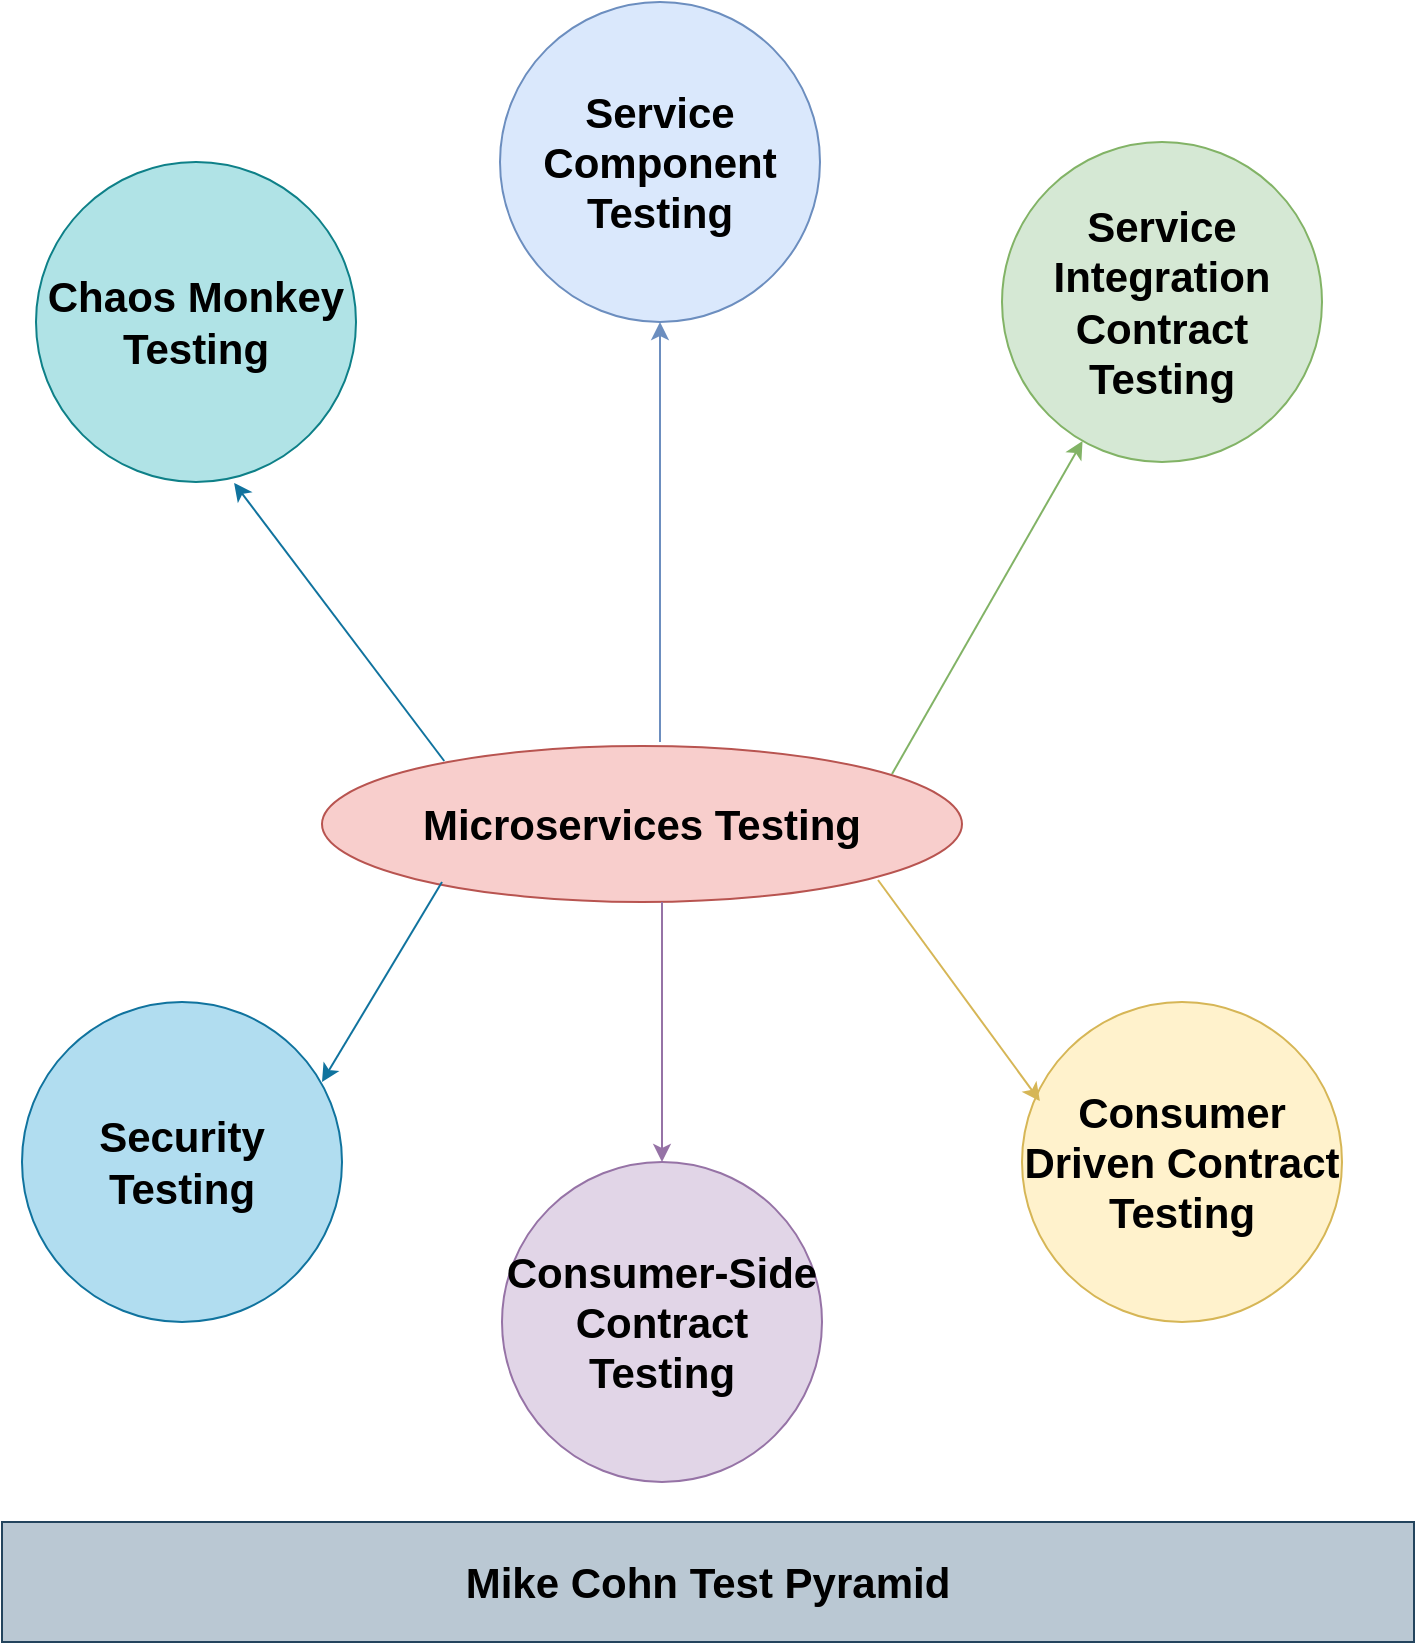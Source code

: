 <mxfile version="21.1.7" type="device" pages="3">
  <diagram name="Microservices Testing" id="JK1hLLfRfnbldbWE0ELE">
    <mxGraphModel dx="1434" dy="763" grid="0" gridSize="10" guides="1" tooltips="1" connect="1" arrows="1" fold="1" page="1" pageScale="1" pageWidth="850" pageHeight="1100" math="0" shadow="0">
      <root>
        <mxCell id="0" />
        <mxCell id="1" parent="0" />
        <mxCell id="3uR0zrk3g5gVDk2hLhBI-1" value="&lt;p class=&quot;graf graf--p&quot; name=&quot;955c&quot;&gt;&lt;strong class=&quot;markup--strong markup--p-strong&quot;&gt;&lt;font style=&quot;font-size: 21px;&quot;&gt;Service Integration Contract Testing&lt;/font&gt;&lt;/strong&gt;&lt;/p&gt;" style="ellipse;whiteSpace=wrap;html=1;aspect=fixed;fillColor=#d5e8d4;strokeColor=#82b366;" parent="1" vertex="1">
          <mxGeometry x="530" y="90" width="160" height="160" as="geometry" />
        </mxCell>
        <mxCell id="3uR0zrk3g5gVDk2hLhBI-2" value="&lt;font style=&quot;font-size: 21px;&quot;&gt;&lt;b&gt;Service Component Testing&lt;/b&gt;&lt;/font&gt;" style="ellipse;whiteSpace=wrap;html=1;aspect=fixed;fillColor=#dae8fc;strokeColor=#6c8ebf;" parent="1" vertex="1">
          <mxGeometry x="279" y="20" width="160" height="160" as="geometry" />
        </mxCell>
        <mxCell id="3uR0zrk3g5gVDk2hLhBI-3" value="&lt;p class=&quot;graf graf--p&quot; name=&quot;59b5&quot;&gt;&lt;strong class=&quot;markup--strong markup--p-strong&quot;&gt;&lt;font style=&quot;font-size: 21px;&quot;&gt;Consumer Driven&amp;nbsp;&lt;/font&gt;&lt;/strong&gt;&lt;strong style=&quot;background-color: initial;&quot; class=&quot;markup--strong markup--p-strong&quot;&gt;&lt;font style=&quot;font-size: 21px;&quot;&gt;Contract Testing&lt;/font&gt;&lt;/strong&gt;&lt;/p&gt;" style="ellipse;whiteSpace=wrap;html=1;aspect=fixed;fillColor=#fff2cc;strokeColor=#d6b656;" parent="1" vertex="1">
          <mxGeometry x="540" y="520" width="160" height="160" as="geometry" />
        </mxCell>
        <mxCell id="3uR0zrk3g5gVDk2hLhBI-4" value="&lt;p class=&quot;graf graf--p&quot; name=&quot;4623&quot;&gt;&lt;strong class=&quot;markup--strong markup--p-strong&quot;&gt;&lt;font style=&quot;font-size: 21px;&quot;&gt;Consumer-Side Contract Testing&lt;/font&gt;&lt;/strong&gt;&lt;/p&gt;" style="ellipse;whiteSpace=wrap;html=1;aspect=fixed;fillColor=#e1d5e7;strokeColor=#9673a6;" parent="1" vertex="1">
          <mxGeometry x="280" y="600" width="160" height="160" as="geometry" />
        </mxCell>
        <mxCell id="3uR0zrk3g5gVDk2hLhBI-6" value="&lt;font style=&quot;font-size: 21px;&quot;&gt;&lt;b&gt;Microservices Testing&lt;/b&gt;&lt;/font&gt;" style="ellipse;whiteSpace=wrap;html=1;fillColor=#f8cecc;strokeColor=#b85450;" parent="1" vertex="1">
          <mxGeometry x="190" y="392" width="320" height="78" as="geometry" />
        </mxCell>
        <mxCell id="3uR0zrk3g5gVDk2hLhBI-7" value="" style="endArrow=classic;html=1;rounded=0;fillColor=#dae8fc;strokeColor=#6c8ebf;" parent="1" edge="1">
          <mxGeometry width="50" height="50" relative="1" as="geometry">
            <mxPoint x="359" y="390" as="sourcePoint" />
            <mxPoint x="359" y="180" as="targetPoint" />
          </mxGeometry>
        </mxCell>
        <mxCell id="3uR0zrk3g5gVDk2hLhBI-8" value="" style="endArrow=classic;html=1;rounded=0;fillColor=#d5e8d4;strokeColor=#82b366;" parent="1" target="3uR0zrk3g5gVDk2hLhBI-1" edge="1">
          <mxGeometry width="50" height="50" relative="1" as="geometry">
            <mxPoint x="475" y="406" as="sourcePoint" />
            <mxPoint x="571.96" y="261.44" as="targetPoint" />
          </mxGeometry>
        </mxCell>
        <mxCell id="3uR0zrk3g5gVDk2hLhBI-9" value="" style="endArrow=classic;html=1;rounded=0;fillColor=#e1d5e7;strokeColor=#9673a6;" parent="1" target="3uR0zrk3g5gVDk2hLhBI-4" edge="1">
          <mxGeometry width="50" height="50" relative="1" as="geometry">
            <mxPoint x="360" y="470" as="sourcePoint" />
            <mxPoint x="570" y="440" as="targetPoint" />
          </mxGeometry>
        </mxCell>
        <mxCell id="3uR0zrk3g5gVDk2hLhBI-10" value="" style="endArrow=classic;html=1;rounded=0;fillColor=#fff2cc;strokeColor=#d6b656;entryX=0.006;entryY=0.316;entryDx=0;entryDy=0;entryPerimeter=0;" parent="1" edge="1">
          <mxGeometry width="50" height="50" relative="1" as="geometry">
            <mxPoint x="468" y="459" as="sourcePoint" />
            <mxPoint x="548.96" y="569.56" as="targetPoint" />
          </mxGeometry>
        </mxCell>
        <mxCell id="3uR0zrk3g5gVDk2hLhBI-11" value="&lt;p class=&quot;graf graf--p&quot; name=&quot;ac41&quot;&gt;&lt;strong class=&quot;markup--strong markup--p-strong&quot;&gt;&lt;font style=&quot;font-size: 21px;&quot;&gt;Mike Cohn Test Pyramid&lt;/font&gt;&lt;/strong&gt;&lt;/p&gt;" style="rounded=0;whiteSpace=wrap;html=1;fillColor=#bac8d3;strokeColor=#23445d;" parent="1" vertex="1">
          <mxGeometry x="30" y="780" width="706" height="60" as="geometry" />
        </mxCell>
        <mxCell id="3uR0zrk3g5gVDk2hLhBI-14" value="&lt;p class=&quot;graf graf--p&quot; name=&quot;59b5&quot;&gt;&lt;span style=&quot;font-size: 21px;&quot;&gt;&lt;b&gt;Chaos Monkey Testing&lt;/b&gt;&lt;/span&gt;&lt;/p&gt;" style="ellipse;whiteSpace=wrap;html=1;aspect=fixed;fillColor=#b0e3e6;strokeColor=#0e8088;" parent="1" vertex="1">
          <mxGeometry x="47" y="100" width="160" height="160" as="geometry" />
        </mxCell>
        <mxCell id="3uR0zrk3g5gVDk2hLhBI-15" value="" style="endArrow=classic;html=1;rounded=0;exitX=0.191;exitY=0.096;exitDx=0;exitDy=0;fillColor=#b1ddf0;strokeColor=#10739e;exitPerimeter=0;entryX=0.619;entryY=1.003;entryDx=0;entryDy=0;entryPerimeter=0;" parent="1" source="3uR0zrk3g5gVDk2hLhBI-6" target="3uR0zrk3g5gVDk2hLhBI-14" edge="1">
          <mxGeometry width="50" height="50" relative="1" as="geometry">
            <mxPoint x="430" y="760" as="sourcePoint" />
            <mxPoint x="150" y="270" as="targetPoint" />
          </mxGeometry>
        </mxCell>
        <mxCell id="3uR0zrk3g5gVDk2hLhBI-16" value="&lt;p class=&quot;graf graf--p&quot; name=&quot;59b5&quot;&gt;&lt;strong style=&quot;background-color: initial;&quot; class=&quot;markup--strong markup--p-strong&quot;&gt;&lt;font style=&quot;font-size: 21px;&quot;&gt;Security Testing&lt;/font&gt;&lt;/strong&gt;&lt;/p&gt;" style="ellipse;whiteSpace=wrap;html=1;aspect=fixed;fillColor=#b1ddf0;strokeColor=#10739e;" parent="1" vertex="1">
          <mxGeometry x="40" y="520" width="160" height="160" as="geometry" />
        </mxCell>
        <mxCell id="3uR0zrk3g5gVDk2hLhBI-17" value="" style="endArrow=classic;html=1;rounded=0;fillColor=#b1ddf0;strokeColor=#10739e;" parent="1" edge="1">
          <mxGeometry width="50" height="50" relative="1" as="geometry">
            <mxPoint x="250" y="460" as="sourcePoint" />
            <mxPoint x="190" y="560" as="targetPoint" />
          </mxGeometry>
        </mxCell>
      </root>
    </mxGraphModel>
  </diagram>
  <diagram id="hJLk7sGYebD7ID1PFhLz" name="Designing Data Intensive Microservices">
    <mxGraphModel dx="1434" dy="763" grid="0" gridSize="10" guides="1" tooltips="1" connect="1" arrows="1" fold="1" page="1" pageScale="1" pageWidth="850" pageHeight="1100" math="0" shadow="0">
      <root>
        <mxCell id="0" />
        <mxCell id="1" parent="0" />
        <mxCell id="NN4CmU90Rl8JpEohiqoj-1" value="&lt;p class=&quot;graf graf--p&quot;&gt;&lt;strong class=&quot;markup--strong markup--p-strong&quot;&gt;&lt;font style=&quot;font-size: 16px;&quot;&gt;Choosing the Database Technology&lt;/font&gt;&lt;/strong&gt;&lt;/p&gt;" style="rounded=1;whiteSpace=wrap;html=1;fillColor=#ffe6cc;strokeColor=#d79b00;" parent="1" vertex="1">
          <mxGeometry x="7" y="420" width="336" height="60" as="geometry" />
        </mxCell>
        <mxCell id="NN4CmU90Rl8JpEohiqoj-2" value="&lt;p class=&quot;graf graf--p&quot;&gt;&lt;strong class=&quot;markup--strong markup--p-strong&quot;&gt;&lt;font style=&quot;font-size: 16px;&quot;&gt;Database Schema Design&lt;/font&gt;&lt;/strong&gt;&lt;/p&gt;" style="rounded=1;whiteSpace=wrap;html=1;fillColor=#dae8fc;strokeColor=#6c8ebf;" parent="1" vertex="1">
          <mxGeometry x="103" y="496" width="313" height="60" as="geometry" />
        </mxCell>
        <mxCell id="NN4CmU90Rl8JpEohiqoj-3" value="&lt;p class=&quot;graf graf--p&quot;&gt;&lt;strong class=&quot;markup--strong markup--p-strong&quot;&gt;&lt;font style=&quot;font-size: 16px;&quot;&gt;Choosing the Messaging Technology&lt;/font&gt;&lt;/strong&gt;&lt;/p&gt;" style="rounded=1;whiteSpace=wrap;html=1;fillColor=#b1ddf0;strokeColor=#10739e;" parent="1" vertex="1">
          <mxGeometry x="409" y="801" width="309" height="60" as="geometry" />
        </mxCell>
        <mxCell id="NN4CmU90Rl8JpEohiqoj-4" value="&lt;p class=&quot;graf graf--p&quot;&gt;&lt;strong class=&quot;markup--strong markup--p-strong&quot;&gt;&lt;font style=&quot;font-size: 16px;&quot;&gt;Continuous monitoring and optimization&lt;/font&gt;&lt;/strong&gt;&lt;/p&gt;" style="rounded=1;whiteSpace=wrap;html=1;fillColor=#d0cee2;strokeColor=#56517e;" parent="1" vertex="1">
          <mxGeometry x="478" y="880" width="319" height="60" as="geometry" />
        </mxCell>
        <mxCell id="NN4CmU90Rl8JpEohiqoj-5" value="&lt;p class=&quot;graf graf--p&quot;&gt;&lt;strong class=&quot;markup--strong markup--p-strong&quot;&gt;&lt;font style=&quot;font-size: 16px;&quot;&gt;Implementing Pagination at the API Layer&lt;/font&gt;&lt;/strong&gt;&lt;/p&gt;" style="rounded=1;whiteSpace=wrap;html=1;fillColor=#f5f5f5;fontColor=#333333;strokeColor=#666666;" parent="1" vertex="1">
          <mxGeometry x="334" y="724" width="339" height="60" as="geometry" />
        </mxCell>
        <mxCell id="NN4CmU90Rl8JpEohiqoj-6" value="&lt;p style=&quot;font-size: 16px;&quot; class=&quot;graf graf--p&quot;&gt;&lt;strong class=&quot;markup--strong markup--p-strong&quot;&gt;C&lt;/strong&gt;&lt;strong style=&quot;background-color: initial;&quot; class=&quot;markup--strong markup--p-strong&quot;&gt;hoosing the Data Access Pattern&lt;/strong&gt;&lt;/p&gt;" style="rounded=1;whiteSpace=wrap;html=1;fillColor=#fff2cc;strokeColor=#d6b656;" parent="1" vertex="1">
          <mxGeometry x="170" y="571" width="310" height="60" as="geometry" />
        </mxCell>
        <mxCell id="NN4CmU90Rl8JpEohiqoj-7" value="&lt;p class=&quot;graf graf--p&quot;&gt;&lt;strong class=&quot;markup--strong markup--p-strong&quot;&gt;&lt;font style=&quot;font-size: 16px;&quot;&gt;Caching Mechanisms&lt;/font&gt;&lt;/strong&gt;&lt;/p&gt;" style="rounded=1;whiteSpace=wrap;html=1;fillColor=#e1d5e7;strokeColor=#9673a6;" parent="1" vertex="1">
          <mxGeometry x="241" y="649" width="313" height="60" as="geometry" />
        </mxCell>
        <mxCell id="NN4CmU90Rl8JpEohiqoj-17" value="&lt;b&gt;&lt;font style=&quot;font-size: 21px;&quot;&gt;Designing Data Intensive Microservices&lt;/font&gt;&lt;/b&gt;" style="text;html=1;strokeColor=none;fillColor=none;align=center;verticalAlign=middle;whiteSpace=wrap;rounded=0;" parent="1" vertex="1">
          <mxGeometry x="226" y="340" width="450" height="30" as="geometry" />
        </mxCell>
        <mxCell id="gAsxpCPafFvMcp0irV0t-3" value="&lt;font style=&quot;font-size: 16px;&quot;&gt;&lt;b&gt;1&lt;/b&gt;&lt;/font&gt;" style="ellipse;whiteSpace=wrap;html=1;aspect=fixed;" parent="1" vertex="1">
          <mxGeometry x="355" y="428" width="40" height="40" as="geometry" />
        </mxCell>
        <mxCell id="gAsxpCPafFvMcp0irV0t-4" value="&lt;font style=&quot;font-size: 16px;&quot;&gt;&lt;b&gt;2&lt;/b&gt;&lt;/font&gt;" style="ellipse;whiteSpace=wrap;html=1;aspect=fixed;" parent="1" vertex="1">
          <mxGeometry x="427" y="506" width="40" height="40" as="geometry" />
        </mxCell>
        <mxCell id="gAsxpCPafFvMcp0irV0t-5" value="&lt;span style=&quot;font-size: 16px;&quot;&gt;&lt;b&gt;3&lt;/b&gt;&lt;/span&gt;" style="ellipse;whiteSpace=wrap;html=1;aspect=fixed;" parent="1" vertex="1">
          <mxGeometry x="496" y="581" width="40" height="40" as="geometry" />
        </mxCell>
        <mxCell id="gAsxpCPafFvMcp0irV0t-6" value="&lt;span style=&quot;font-size: 16px;&quot;&gt;&lt;b&gt;4&lt;/b&gt;&lt;/span&gt;" style="ellipse;whiteSpace=wrap;html=1;aspect=fixed;" parent="1" vertex="1">
          <mxGeometry x="568" y="659" width="40" height="40" as="geometry" />
        </mxCell>
        <mxCell id="gAsxpCPafFvMcp0irV0t-8" value="&lt;span style=&quot;font-size: 16px;&quot;&gt;&lt;b&gt;5&lt;/b&gt;&lt;/span&gt;" style="ellipse;whiteSpace=wrap;html=1;aspect=fixed;" parent="1" vertex="1">
          <mxGeometry x="680" y="731" width="40" height="40" as="geometry" />
        </mxCell>
        <mxCell id="gAsxpCPafFvMcp0irV0t-10" value="&lt;span style=&quot;font-size: 16px;&quot;&gt;&lt;b&gt;6&lt;/b&gt;&lt;/span&gt;" style="ellipse;whiteSpace=wrap;html=1;aspect=fixed;" parent="1" vertex="1">
          <mxGeometry x="727" y="811" width="40" height="40" as="geometry" />
        </mxCell>
        <mxCell id="gAsxpCPafFvMcp0irV0t-11" value="&lt;span style=&quot;font-size: 16px;&quot;&gt;&lt;b&gt;7&lt;/b&gt;&lt;/span&gt;" style="ellipse;whiteSpace=wrap;html=1;aspect=fixed;" parent="1" vertex="1">
          <mxGeometry x="807" y="888" width="40" height="40" as="geometry" />
        </mxCell>
      </root>
    </mxGraphModel>
  </diagram>
  <diagram id="_tOpoa5pF5qrZYZJRsvB" name="Zero Trust Security">
    <mxGraphModel dx="1434" dy="729" grid="1" gridSize="10" guides="1" tooltips="1" connect="1" arrows="1" fold="1" page="1" pageScale="1" pageWidth="850" pageHeight="1100" math="0" shadow="0">
      <root>
        <mxCell id="0" />
        <mxCell id="1" parent="0" />
        <mxCell id="YdtJJswMT3u1q-X6oPRN-39" value="" style="rounded=0;whiteSpace=wrap;html=1;dashed=1;" vertex="1" parent="1">
          <mxGeometry x="580" y="160" width="620" height="550" as="geometry" />
        </mxCell>
        <mxCell id="YdtJJswMT3u1q-X6oPRN-69" value="" style="rounded=0;whiteSpace=wrap;html=1;" vertex="1" parent="1">
          <mxGeometry x="710" y="260" width="300" height="250" as="geometry" />
        </mxCell>
        <mxCell id="YdtJJswMT3u1q-X6oPRN-1" value="User" style="image;aspect=fixed;perimeter=ellipsePerimeter;html=1;align=center;shadow=0;dashed=0;spacingTop=3;image=img/lib/active_directory/user_accounts.svg;" vertex="1" parent="1">
          <mxGeometry x="370" y="363" width="50" height="48.5" as="geometry" />
        </mxCell>
        <mxCell id="YdtJJswMT3u1q-X6oPRN-25" value="API Gateway" style="rounded=0;whiteSpace=wrap;html=1;fillColor=#d0cee2;strokeColor=#56517e;" vertex="1" parent="1">
          <mxGeometry x="620" y="270" width="60" height="240" as="geometry" />
        </mxCell>
        <mxCell id="YdtJJswMT3u1q-X6oPRN-26" value="Authentication and Authorization&amp;nbsp;" style="rounded=0;whiteSpace=wrap;html=1;fillColor=#f8cecc;strokeColor=#b85450;" vertex="1" parent="1">
          <mxGeometry x="620" y="186" width="545" height="53" as="geometry" />
        </mxCell>
        <mxCell id="YdtJJswMT3u1q-X6oPRN-28" value="Container Orchestrator" style="rounded=0;whiteSpace=wrap;html=1;fillColor=#b0e3e6;strokeColor=#0e8088;" vertex="1" parent="1">
          <mxGeometry x="722" y="439" width="280" height="60" as="geometry" />
        </mxCell>
        <mxCell id="YdtJJswMT3u1q-X6oPRN-29" value="Microservices 2" style="rounded=0;whiteSpace=wrap;html=1;fillColor=#b0e3e6;strokeColor=#0e8088;" vertex="1" parent="1">
          <mxGeometry x="722" y="360" width="120" height="60" as="geometry" />
        </mxCell>
        <mxCell id="YdtJJswMT3u1q-X6oPRN-30" value="Microservices 1" style="rounded=0;whiteSpace=wrap;html=1;fillColor=#b0e3e6;strokeColor=#0e8088;" vertex="1" parent="1">
          <mxGeometry x="722" y="270" width="120" height="60" as="geometry" />
        </mxCell>
        <mxCell id="YdtJJswMT3u1q-X6oPRN-31" value="Microservices n" style="rounded=0;whiteSpace=wrap;html=1;fillColor=#b0e3e6;strokeColor=#0e8088;" vertex="1" parent="1">
          <mxGeometry x="882" y="360" width="120" height="60" as="geometry" />
        </mxCell>
        <mxCell id="YdtJJswMT3u1q-X6oPRN-32" value="Microservices 3" style="rounded=0;whiteSpace=wrap;html=1;fillColor=#b0e3e6;strokeColor=#0e8088;" vertex="1" parent="1">
          <mxGeometry x="882" y="270" width="120" height="60" as="geometry" />
        </mxCell>
        <mxCell id="YdtJJswMT3u1q-X6oPRN-33" value="Key Management" style="rounded=0;whiteSpace=wrap;html=1;fillColor=#dae8fc;strokeColor=#6c8ebf;" vertex="1" parent="1">
          <mxGeometry x="1045" y="270" width="120" height="60" as="geometry" />
        </mxCell>
        <mxCell id="YdtJJswMT3u1q-X6oPRN-34" value="Key Vault" style="rounded=0;whiteSpace=wrap;html=1;fillColor=#dae8fc;strokeColor=#6c8ebf;" vertex="1" parent="1">
          <mxGeometry x="1044" y="359" width="120" height="60" as="geometry" />
        </mxCell>
        <mxCell id="YdtJJswMT3u1q-X6oPRN-36" value="Runtime Assessment" style="rounded=0;whiteSpace=wrap;html=1;fillColor=#ffe6cc;strokeColor=#d79b00;" vertex="1" parent="1">
          <mxGeometry x="617.5" y="583" width="550" height="32" as="geometry" />
        </mxCell>
        <mxCell id="YdtJJswMT3u1q-X6oPRN-35" value="Container Registry" style="rounded=0;whiteSpace=wrap;html=1;fillColor=#fff2cc;strokeColor=#d6b656;" vertex="1" parent="1">
          <mxGeometry x="1045" y="450" width="120" height="60" as="geometry" />
        </mxCell>
        <mxCell id="YdtJJswMT3u1q-X6oPRN-42" value="" style="endArrow=classic;html=1;rounded=0;entryX=0;entryY=0.5;entryDx=0;entryDy=0;" edge="1" parent="1" target="YdtJJswMT3u1q-X6oPRN-25">
          <mxGeometry width="50" height="50" relative="1" as="geometry">
            <mxPoint x="420" y="390" as="sourcePoint" />
            <mxPoint x="780" y="430" as="targetPoint" />
          </mxGeometry>
        </mxCell>
        <mxCell id="YdtJJswMT3u1q-X6oPRN-43" value="" style="outlineConnect=0;dashed=0;verticalLabelPosition=bottom;verticalAlign=top;align=center;html=1;shape=mxgraph.aws3.ec2_compute_container;fillColor=#F58534;gradientColor=none;" vertex="1" parent="1">
          <mxGeometry x="786" y="310" width="50" height="14" as="geometry" />
        </mxCell>
        <mxCell id="YdtJJswMT3u1q-X6oPRN-44" value="" style="outlineConnect=0;dashed=0;verticalLabelPosition=bottom;verticalAlign=top;align=center;html=1;shape=mxgraph.aws3.ec2_compute_container;fillColor=#F58534;gradientColor=none;" vertex="1" parent="1">
          <mxGeometry x="948" y="310" width="50" height="14" as="geometry" />
        </mxCell>
        <mxCell id="YdtJJswMT3u1q-X6oPRN-45" value="" style="outlineConnect=0;dashed=0;verticalLabelPosition=bottom;verticalAlign=top;align=center;html=1;shape=mxgraph.aws3.ec2_compute_container;fillColor=#F58534;gradientColor=none;" vertex="1" parent="1">
          <mxGeometry x="786" y="402" width="50" height="14" as="geometry" />
        </mxCell>
        <mxCell id="YdtJJswMT3u1q-X6oPRN-46" value="" style="outlineConnect=0;dashed=0;verticalLabelPosition=bottom;verticalAlign=top;align=center;html=1;shape=mxgraph.aws3.ec2_compute_container;fillColor=#F58534;gradientColor=none;" vertex="1" parent="1">
          <mxGeometry x="944" y="402" width="50" height="14" as="geometry" />
        </mxCell>
        <mxCell id="YdtJJswMT3u1q-X6oPRN-47" value="" style="sketch=0;points=[[0,0,0],[0.25,0,0],[0.5,0,0],[0.75,0,0],[1,0,0],[0,1,0],[0.25,1,0],[0.5,1,0],[0.75,1,0],[1,1,0],[0,0.25,0],[0,0.5,0],[0,0.75,0],[1,0.25,0],[1,0.5,0],[1,0.75,0]];outlineConnect=0;fontColor=#232F3E;gradientColor=#F78E04;gradientDirection=north;fillColor=#D05C17;strokeColor=#ffffff;dashed=0;verticalLabelPosition=bottom;verticalAlign=top;align=center;html=1;fontSize=12;fontStyle=0;aspect=fixed;shape=mxgraph.aws4.resourceIcon;resIcon=mxgraph.aws4.eks;" vertex="1" parent="1">
          <mxGeometry x="970" y="466" width="28" height="28" as="geometry" />
        </mxCell>
        <mxCell id="YdtJJswMT3u1q-X6oPRN-48" value="" style="sketch=0;points=[[0,0,0],[0.25,0,0],[0.5,0,0],[0.75,0,0],[1,0,0],[0,1,0],[0.25,1,0],[0.5,1,0],[0.75,1,0],[1,1,0],[0,0.25,0],[0,0.5,0],[0,0.75,0],[1,0.25,0],[1,0.5,0],[1,0.75,0]];outlineConnect=0;fontColor=#232F3E;gradientColor=#F54749;gradientDirection=north;fillColor=#C7131F;strokeColor=#ffffff;dashed=0;verticalLabelPosition=bottom;verticalAlign=top;align=center;html=1;fontSize=12;fontStyle=0;aspect=fixed;shape=mxgraph.aws4.resourceIcon;resIcon=mxgraph.aws4.key_management_service;" vertex="1" parent="1">
          <mxGeometry x="1140" y="306" width="20" height="20" as="geometry" />
        </mxCell>
        <mxCell id="YdtJJswMT3u1q-X6oPRN-49" value="" style="sketch=0;points=[[0,0,0],[0.25,0,0],[0.5,0,0],[0.75,0,0],[1,0,0],[0,1,0],[0.25,1,0],[0.5,1,0],[0.75,1,0],[1,1,0],[0,0.25,0],[0,0.5,0],[0,0.75,0],[1,0.25,0],[1,0.5,0],[1,0.75,0]];outlineConnect=0;fontColor=#232F3E;gradientColor=#FF4F8B;gradientDirection=north;fillColor=#BC1356;strokeColor=#ffffff;dashed=0;verticalLabelPosition=bottom;verticalAlign=top;align=center;html=1;fontSize=12;fontStyle=0;aspect=fixed;shape=mxgraph.aws4.resourceIcon;resIcon=mxgraph.aws4.api_gateway;" vertex="1" parent="1">
          <mxGeometry x="655" y="484" width="20" height="20" as="geometry" />
        </mxCell>
        <mxCell id="YdtJJswMT3u1q-X6oPRN-50" value="" style="sketch=0;points=[[0,0,0],[0.25,0,0],[0.5,0,0],[0.75,0,0],[1,0,0],[0,1,0],[0.25,1,0],[0.5,1,0],[0.75,1,0],[1,1,0],[0,0.25,0],[0,0.5,0],[0,0.75,0],[1,0.25,0],[1,0.5,0],[1,0.75,0]];outlineConnect=0;fontColor=#232F3E;gradientColor=#F54749;gradientDirection=north;fillColor=#C7131F;strokeColor=#ffffff;dashed=0;verticalLabelPosition=bottom;verticalAlign=top;align=center;html=1;fontSize=12;fontStyle=0;aspect=fixed;shape=mxgraph.aws4.resourceIcon;resIcon=mxgraph.aws4.secrets_manager;" vertex="1" parent="1">
          <mxGeometry x="1140" y="394" width="20" height="20" as="geometry" />
        </mxCell>
        <mxCell id="YdtJJswMT3u1q-X6oPRN-51" value="" style="outlineConnect=0;dashed=0;verticalLabelPosition=bottom;verticalAlign=top;align=center;html=1;shape=mxgraph.aws3.ecr_registry;fillColor=#F58534;gradientColor=none;" vertex="1" parent="1">
          <mxGeometry x="1141" y="487" width="20" height="20" as="geometry" />
        </mxCell>
        <mxCell id="YdtJJswMT3u1q-X6oPRN-52" value="" style="outlineConnect=0;dashed=0;verticalLabelPosition=bottom;verticalAlign=top;align=center;html=1;shape=mxgraph.aws3.iam;fillColor=#759C3E;gradientColor=none;" vertex="1" parent="1">
          <mxGeometry x="1136" y="210" width="20" height="21" as="geometry" />
        </mxCell>
        <mxCell id="YdtJJswMT3u1q-X6oPRN-54" value="Obervability" style="rounded=0;whiteSpace=wrap;html=1;fillColor=#b1ddf0;strokeColor=#10739e;" vertex="1" parent="1">
          <mxGeometry x="618.5" y="627" width="550" height="40" as="geometry" />
        </mxCell>
        <mxCell id="YdtJJswMT3u1q-X6oPRN-55" value="" style="sketch=0;points=[[0,0,0],[0.25,0,0],[0.5,0,0],[0.75,0,0],[1,0,0],[0,1,0],[0.25,1,0],[0.5,1,0],[0.75,1,0],[1,1,0],[0,0.25,0],[0,0.5,0],[0,0.75,0],[1,0.25,0],[1,0.5,0],[1,0.75,0]];points=[[0,0,0],[0.25,0,0],[0.5,0,0],[0.75,0,0],[1,0,0],[0,1,0],[0.25,1,0],[0.5,1,0],[0.75,1,0],[1,1,0],[0,0.25,0],[0,0.5,0],[0,0.75,0],[1,0.25,0],[1,0.5,0],[1,0.75,0]];outlineConnect=0;fontColor=#232F3E;gradientColor=#F34482;gradientDirection=north;fillColor=#BC1356;strokeColor=#ffffff;dashed=0;verticalLabelPosition=bottom;verticalAlign=top;align=center;html=1;fontSize=12;fontStyle=0;aspect=fixed;shape=mxgraph.aws4.resourceIcon;resIcon=mxgraph.aws4.cloudwatch_2;" vertex="1" parent="1">
          <mxGeometry x="1134" y="635" width="24" height="24" as="geometry" />
        </mxCell>
        <mxCell id="YdtJJswMT3u1q-X6oPRN-56" value="" style="sketch=0;points=[[0,0,0],[0.25,0,0],[0.5,0,0],[0.75,0,0],[1,0,0],[0,1,0],[0.25,1,0],[0.5,1,0],[0.75,1,0],[1,1,0],[0,0.25,0],[0,0.5,0],[0,0.75,0],[1,0.25,0],[1,0.5,0],[1,0.75,0]];outlineConnect=0;fontColor=#232F3E;gradientColor=#4D72F3;gradientDirection=north;fillColor=#3334B9;strokeColor=#ffffff;dashed=0;verticalLabelPosition=bottom;verticalAlign=top;align=center;html=1;fontSize=12;fontStyle=0;aspect=fixed;shape=mxgraph.aws4.resourceIcon;resIcon=mxgraph.aws4.xray;" vertex="1" parent="1">
          <mxGeometry x="1099" y="635" width="25" height="25" as="geometry" />
        </mxCell>
        <mxCell id="YdtJJswMT3u1q-X6oPRN-57" value="" style="outlineConnect=0;dashed=0;verticalLabelPosition=bottom;verticalAlign=top;align=center;html=1;shape=mxgraph.aws3.role;fillColor=#759C3E;gradientColor=none;" vertex="1" parent="1">
          <mxGeometry x="1104" y="213" width="20" height="20" as="geometry" />
        </mxCell>
        <mxCell id="YdtJJswMT3u1q-X6oPRN-60" value="&lt;b&gt;Cloud Provider&lt;/b&gt;" style="text;html=1;strokeColor=none;fillColor=none;align=center;verticalAlign=middle;whiteSpace=wrap;rounded=0;" vertex="1" parent="1">
          <mxGeometry x="836" y="675" width="148" height="30" as="geometry" />
        </mxCell>
        <mxCell id="YdtJJswMT3u1q-X6oPRN-61" value="File System" style="rounded=0;whiteSpace=wrap;html=1;fillColor=#cdeb8b;strokeColor=#36393d;" vertex="1" parent="1">
          <mxGeometry x="906" y="530" width="261" height="40" as="geometry" />
        </mxCell>
        <mxCell id="YdtJJswMT3u1q-X6oPRN-63" value="Database" style="rounded=0;whiteSpace=wrap;html=1;fillColor=#ffff88;strokeColor=#36393d;" vertex="1" parent="1">
          <mxGeometry x="617.5" y="530" width="262.5" height="40" as="geometry" />
        </mxCell>
        <mxCell id="YdtJJswMT3u1q-X6oPRN-64" value="" style="sketch=0;points=[[0,0,0],[0.25,0,0],[0.5,0,0],[0.75,0,0],[1,0,0],[0,1,0],[0.25,1,0],[0.5,1,0],[0.75,1,0],[1,1,0],[0,0.25,0],[0,0.5,0],[0,0.75,0],[1,0.25,0],[1,0.5,0],[1,0.75,0]];outlineConnect=0;fontColor=#232F3E;gradientColor=#4D72F3;gradientDirection=north;fillColor=#3334B9;strokeColor=#ffffff;dashed=0;verticalLabelPosition=bottom;verticalAlign=top;align=center;html=1;fontSize=12;fontStyle=0;aspect=fixed;shape=mxgraph.aws4.resourceIcon;resIcon=mxgraph.aws4.rds;" vertex="1" parent="1">
          <mxGeometry x="850" y="537" width="20" height="20" as="geometry" />
        </mxCell>
        <mxCell id="YdtJJswMT3u1q-X6oPRN-66" value="" style="sketch=0;points=[[0,0,0],[0.25,0,0],[0.5,0,0],[0.75,0,0],[1,0,0],[0,1,0],[0.25,1,0],[0.5,1,0],[0.75,1,0],[1,1,0],[0,0.25,0],[0,0.5,0],[0,0.75,0],[1,0.25,0],[1,0.5,0],[1,0.75,0]];outlineConnect=0;fontColor=#232F3E;gradientColor=#60A337;gradientDirection=north;fillColor=#277116;strokeColor=#ffffff;dashed=0;verticalLabelPosition=bottom;verticalAlign=top;align=center;html=1;fontSize=12;fontStyle=0;aspect=fixed;shape=mxgraph.aws4.resourceIcon;resIcon=mxgraph.aws4.efs_standard;" vertex="1" parent="1">
          <mxGeometry x="1133" y="538" width="20" height="20" as="geometry" />
        </mxCell>
        <mxCell id="YdtJJswMT3u1q-X6oPRN-70" value="" style="endArrow=classic;html=1;rounded=0;exitX=1;exitY=0.531;exitDx=0;exitDy=0;exitPerimeter=0;" edge="1" parent="1">
          <mxGeometry width="50" height="50" relative="1" as="geometry">
            <mxPoint x="680" y="393.44" as="sourcePoint" />
            <mxPoint x="710" y="393" as="targetPoint" />
          </mxGeometry>
        </mxCell>
        <mxCell id="YdtJJswMT3u1q-X6oPRN-71" value="" style="endArrow=classic;html=1;rounded=0;entryX=0;entryY=0.5;entryDx=0;entryDy=0;" edge="1" parent="1" target="YdtJJswMT3u1q-X6oPRN-35">
          <mxGeometry width="50" height="50" relative="1" as="geometry">
            <mxPoint x="1010" y="480" as="sourcePoint" />
            <mxPoint x="780" y="430" as="targetPoint" />
          </mxGeometry>
        </mxCell>
        <mxCell id="YdtJJswMT3u1q-X6oPRN-72" value="" style="endArrow=classic;html=1;rounded=0;entryX=0;entryY=0.5;entryDx=0;entryDy=0;" edge="1" parent="1">
          <mxGeometry width="50" height="50" relative="1" as="geometry">
            <mxPoint x="1010" y="386" as="sourcePoint" />
            <mxPoint x="1045" y="386" as="targetPoint" />
          </mxGeometry>
        </mxCell>
        <mxCell id="YdtJJswMT3u1q-X6oPRN-73" value="" style="endArrow=classic;html=1;rounded=0;entryX=0;entryY=0.5;entryDx=0;entryDy=0;" edge="1" parent="1">
          <mxGeometry width="50" height="50" relative="1" as="geometry">
            <mxPoint x="1011" y="297" as="sourcePoint" />
            <mxPoint x="1046" y="297" as="targetPoint" />
          </mxGeometry>
        </mxCell>
        <mxCell id="YdtJJswMT3u1q-X6oPRN-74" value="" style="endArrow=classic;html=1;rounded=0;exitX=0.5;exitY=0;exitDx=0;exitDy=0;" edge="1" parent="1" source="YdtJJswMT3u1q-X6oPRN-69">
          <mxGeometry width="50" height="50" relative="1" as="geometry">
            <mxPoint x="730" y="480" as="sourcePoint" />
            <mxPoint x="860" y="240" as="targetPoint" />
          </mxGeometry>
        </mxCell>
        <mxCell id="YdtJJswMT3u1q-X6oPRN-78" value="" style="endArrow=none;html=1;rounded=0;" edge="1" parent="1">
          <mxGeometry width="50" height="50" relative="1" as="geometry">
            <mxPoint x="768" y="530" as="sourcePoint" />
            <mxPoint x="768" y="510" as="targetPoint" />
          </mxGeometry>
        </mxCell>
        <mxCell id="YdtJJswMT3u1q-X6oPRN-79" value="" style="endArrow=none;html=1;rounded=0;" edge="1" parent="1">
          <mxGeometry width="50" height="50" relative="1" as="geometry">
            <mxPoint x="970" y="529" as="sourcePoint" />
            <mxPoint x="970" y="509" as="targetPoint" />
          </mxGeometry>
        </mxCell>
        <mxCell id="YdtJJswMT3u1q-X6oPRN-80" value="" style="outlineConnect=0;dashed=0;verticalLabelPosition=bottom;verticalAlign=top;align=center;html=1;shape=mxgraph.aws3.cloud_2;fillColor=#F58534;gradientColor=none;" vertex="1" parent="1">
          <mxGeometry x="1161" y="674" width="30" height="31" as="geometry" />
        </mxCell>
      </root>
    </mxGraphModel>
  </diagram>
</mxfile>
